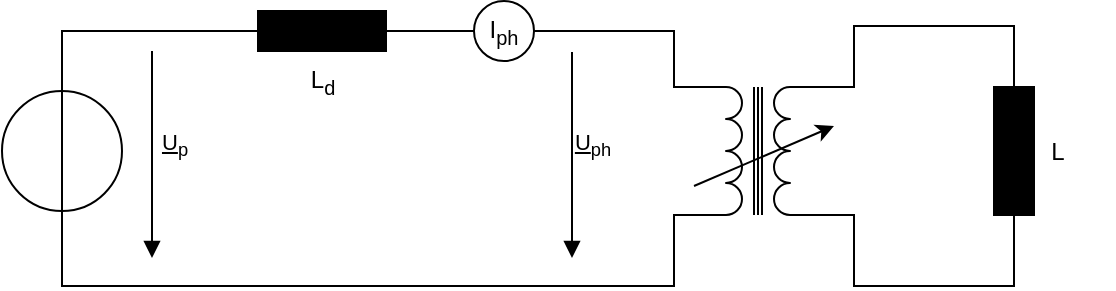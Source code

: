 <mxfile version="10.6.1" type="device"><diagram id="0VfgfQ8JL-X89YtY5rVO" name="Page-1"><mxGraphModel dx="586" dy="339" grid="1" gridSize="10" guides="1" tooltips="1" connect="1" arrows="1" fold="1" page="1" pageScale="1" pageWidth="827" pageHeight="1169" math="0" shadow="0"><root><mxCell id="0"/><mxCell id="1" parent="0"/><mxCell id="fzYMCWZFywSXpNE1BMom-30" value="" style="verticalLabelPosition=bottom;shadow=0;dashed=0;align=center;fillColor=#ffffff;html=1;verticalAlign=top;strokeWidth=1;shape=mxgraph.electrical.signal_sources.ideal_source;rotation=-90;" parent="1" vertex="1"><mxGeometry x="135" y="116.5" width="60" height="60" as="geometry"/></mxCell><mxCell id="fzYMCWZFywSXpNE1BMom-32" style="edgeStyle=orthogonalEdgeStyle;rounded=0;orthogonalLoop=1;jettySize=auto;html=1;exitX=0;exitY=0.5;exitDx=0;exitDy=0;exitPerimeter=0;entryX=1;entryY=0.5;entryDx=0;entryDy=0;entryPerimeter=0;endArrow=none;endFill=0;strokeColor=#000000;strokeWidth=1;" parent="1" source="fzYMCWZFywSXpNE1BMom-31" target="fzYMCWZFywSXpNE1BMom-30" edge="1"><mxGeometry relative="1" as="geometry"/></mxCell><mxCell id="fzYMCWZFywSXpNE1BMom-31" value="L&lt;sub&gt;d&lt;/sub&gt;" style="verticalLabelPosition=bottom;shadow=0;dashed=0;align=center;fillColor=#000000;html=1;verticalAlign=top;strokeWidth=1;shape=mxgraph.electrical.resistors.resistor_1;" parent="1" vertex="1"><mxGeometry x="245" y="76.5" width="100" height="20" as="geometry"/></mxCell><mxCell id="fzYMCWZFywSXpNE1BMom-35" value="" style="edgeStyle=orthogonalEdgeStyle;rounded=0;orthogonalLoop=1;jettySize=auto;html=1;endArrow=none;endFill=0;strokeColor=#000000;strokeWidth=1;exitX=0;exitY=0.5;exitDx=0;exitDy=0;" parent="1" source="fzYMCWZFywSXpNE1BMom-36" target="fzYMCWZFywSXpNE1BMom-31" edge="1"><mxGeometry relative="1" as="geometry"><mxPoint x="413" y="86.5" as="sourcePoint"/></mxGeometry></mxCell><mxCell id="fzYMCWZFywSXpNE1BMom-36" value="I&lt;sub&gt;ph&lt;/sub&gt;" style="ellipse;whiteSpace=wrap;html=1;aspect=fixed;shadow=0;dashed=0;strokeWidth=1;fillColor=#FFFFFF;" parent="1" vertex="1"><mxGeometry x="371" y="71.5" width="30" height="30" as="geometry"/></mxCell><mxCell id="fzYMCWZFywSXpNE1BMom-38" style="edgeStyle=orthogonalEdgeStyle;rounded=0;orthogonalLoop=1;jettySize=auto;html=1;exitX=1;exitY=0;exitDx=0;exitDy=0;exitPerimeter=0;entryX=1;entryY=0.5;entryDx=0;entryDy=0;endArrow=none;endFill=0;strokeColor=#000000;strokeWidth=1;" parent="1" source="fzYMCWZFywSXpNE1BMom-51" target="fzYMCWZFywSXpNE1BMom-36" edge="1"><mxGeometry relative="1" as="geometry"><Array as="points"><mxPoint x="471" y="114"/><mxPoint x="471" y="87"/></Array></mxGeometry></mxCell><mxCell id="fzYMCWZFywSXpNE1BMom-43" style="edgeStyle=orthogonalEdgeStyle;rounded=0;orthogonalLoop=1;jettySize=auto;html=1;exitX=0;exitY=0;exitDx=0;exitDy=0;exitPerimeter=0;entryX=0;entryY=0.5;entryDx=0;entryDy=0;entryPerimeter=0;endArrow=none;endFill=0;strokeColor=#000000;strokeWidth=1;" parent="1" source="fzYMCWZFywSXpNE1BMom-51" target="fzYMCWZFywSXpNE1BMom-30" edge="1"><mxGeometry relative="1" as="geometry"><Array as="points"><mxPoint x="471" y="179"/><mxPoint x="471" y="214"/><mxPoint x="165" y="214"/></Array></mxGeometry></mxCell><mxCell id="fzYMCWZFywSXpNE1BMom-44" value="&lt;div align=&quot;right&quot;&gt;&lt;u&gt;U&lt;/u&gt;&lt;sub&gt;ph&lt;/sub&gt;&lt;/div&gt;" style="endArrow=block;html=1;strokeColor=#000000;strokeWidth=1;endFill=1;" parent="1" edge="1"><mxGeometry x="-0.091" y="10" width="50" height="50" relative="1" as="geometry"><mxPoint x="420" y="97" as="sourcePoint"/><mxPoint x="420" y="200" as="targetPoint"/><mxPoint as="offset"/></mxGeometry></mxCell><mxCell id="fzYMCWZFywSXpNE1BMom-50" value="" style="group;fillColor=#ffffff;" parent="1" vertex="1" connectable="0"><mxGeometry x="591" y="136.5" width="100" height="20" as="geometry"/></mxCell><mxCell id="fzYMCWZFywSXpNE1BMom-37" value="" style="verticalLabelPosition=bottom;shadow=0;dashed=0;align=center;fillColor=#000000;html=1;verticalAlign=top;strokeWidth=1;shape=mxgraph.electrical.resistors.resistor_1;rotation=-90;" parent="fzYMCWZFywSXpNE1BMom-50" vertex="1"><mxGeometry width="100" height="20" as="geometry"/></mxCell><mxCell id="fzYMCWZFywSXpNE1BMom-49" value="L" style="text;html=1;strokeColor=none;fillColor=none;align=center;verticalAlign=middle;whiteSpace=wrap;rounded=0;shadow=0;dashed=0;" parent="fzYMCWZFywSXpNE1BMom-50" vertex="1"><mxGeometry x="66.5" width="10" height="20" as="geometry"/></mxCell><mxCell id="fzYMCWZFywSXpNE1BMom-52" style="edgeStyle=orthogonalEdgeStyle;rounded=0;orthogonalLoop=1;jettySize=auto;html=1;exitX=1;exitY=1;exitDx=0;exitDy=0;exitPerimeter=0;entryX=1;entryY=0.5;entryDx=0;entryDy=0;entryPerimeter=0;endArrow=none;endFill=0;strokeColor=#000000;strokeWidth=1;" parent="1" source="fzYMCWZFywSXpNE1BMom-51" target="fzYMCWZFywSXpNE1BMom-37" edge="1"><mxGeometry relative="1" as="geometry"><Array as="points"><mxPoint x="561" y="114"/><mxPoint x="561" y="84"/><mxPoint x="641" y="84"/></Array></mxGeometry></mxCell><mxCell id="fzYMCWZFywSXpNE1BMom-51" value="" style="verticalLabelPosition=bottom;shadow=0;dashed=0;align=center;fillColor=#ffffff;html=1;verticalAlign=top;strokeWidth=1;shape=mxgraph.electrical.inductors.transformer_1;rotation=-90;" parent="1" vertex="1"><mxGeometry x="481" y="116.5" width="64" height="60" as="geometry"/></mxCell><mxCell id="fzYMCWZFywSXpNE1BMom-53" style="edgeStyle=orthogonalEdgeStyle;rounded=0;orthogonalLoop=1;jettySize=auto;html=1;exitX=0;exitY=0.5;exitDx=0;exitDy=0;exitPerimeter=0;entryX=0;entryY=0.972;entryDx=0;entryDy=0;entryPerimeter=0;endArrow=none;endFill=0;strokeColor=#000000;strokeWidth=1;" parent="1" source="fzYMCWZFywSXpNE1BMom-37" target="fzYMCWZFywSXpNE1BMom-51" edge="1"><mxGeometry relative="1" as="geometry"><Array as="points"><mxPoint x="641" y="214"/><mxPoint x="561" y="214"/><mxPoint x="561" y="178"/></Array></mxGeometry></mxCell><mxCell id="fzYMCWZFywSXpNE1BMom-54" value="" style="endArrow=classic;html=1;strokeColor=#000000;strokeWidth=1;" parent="1" edge="1"><mxGeometry width="50" height="50" relative="1" as="geometry"><mxPoint x="481" y="164" as="sourcePoint"/><mxPoint x="551" y="134" as="targetPoint"/></mxGeometry></mxCell><mxCell id="oVL37l2x7d9LDiEeBnrA-1" value="&lt;div align=&quot;right&quot;&gt;&lt;u&gt;U&lt;/u&gt;&lt;sub&gt;p&lt;/sub&gt;&lt;/div&gt;" style="endArrow=block;html=1;strokeColor=#000000;strokeWidth=1;endFill=1;" edge="1" parent="1"><mxGeometry x="-0.091" y="11" width="50" height="50" relative="1" as="geometry"><mxPoint x="210" y="96.5" as="sourcePoint"/><mxPoint x="210" y="200" as="targetPoint"/><mxPoint as="offset"/></mxGeometry></mxCell></root></mxGraphModel></diagram></mxfile>
